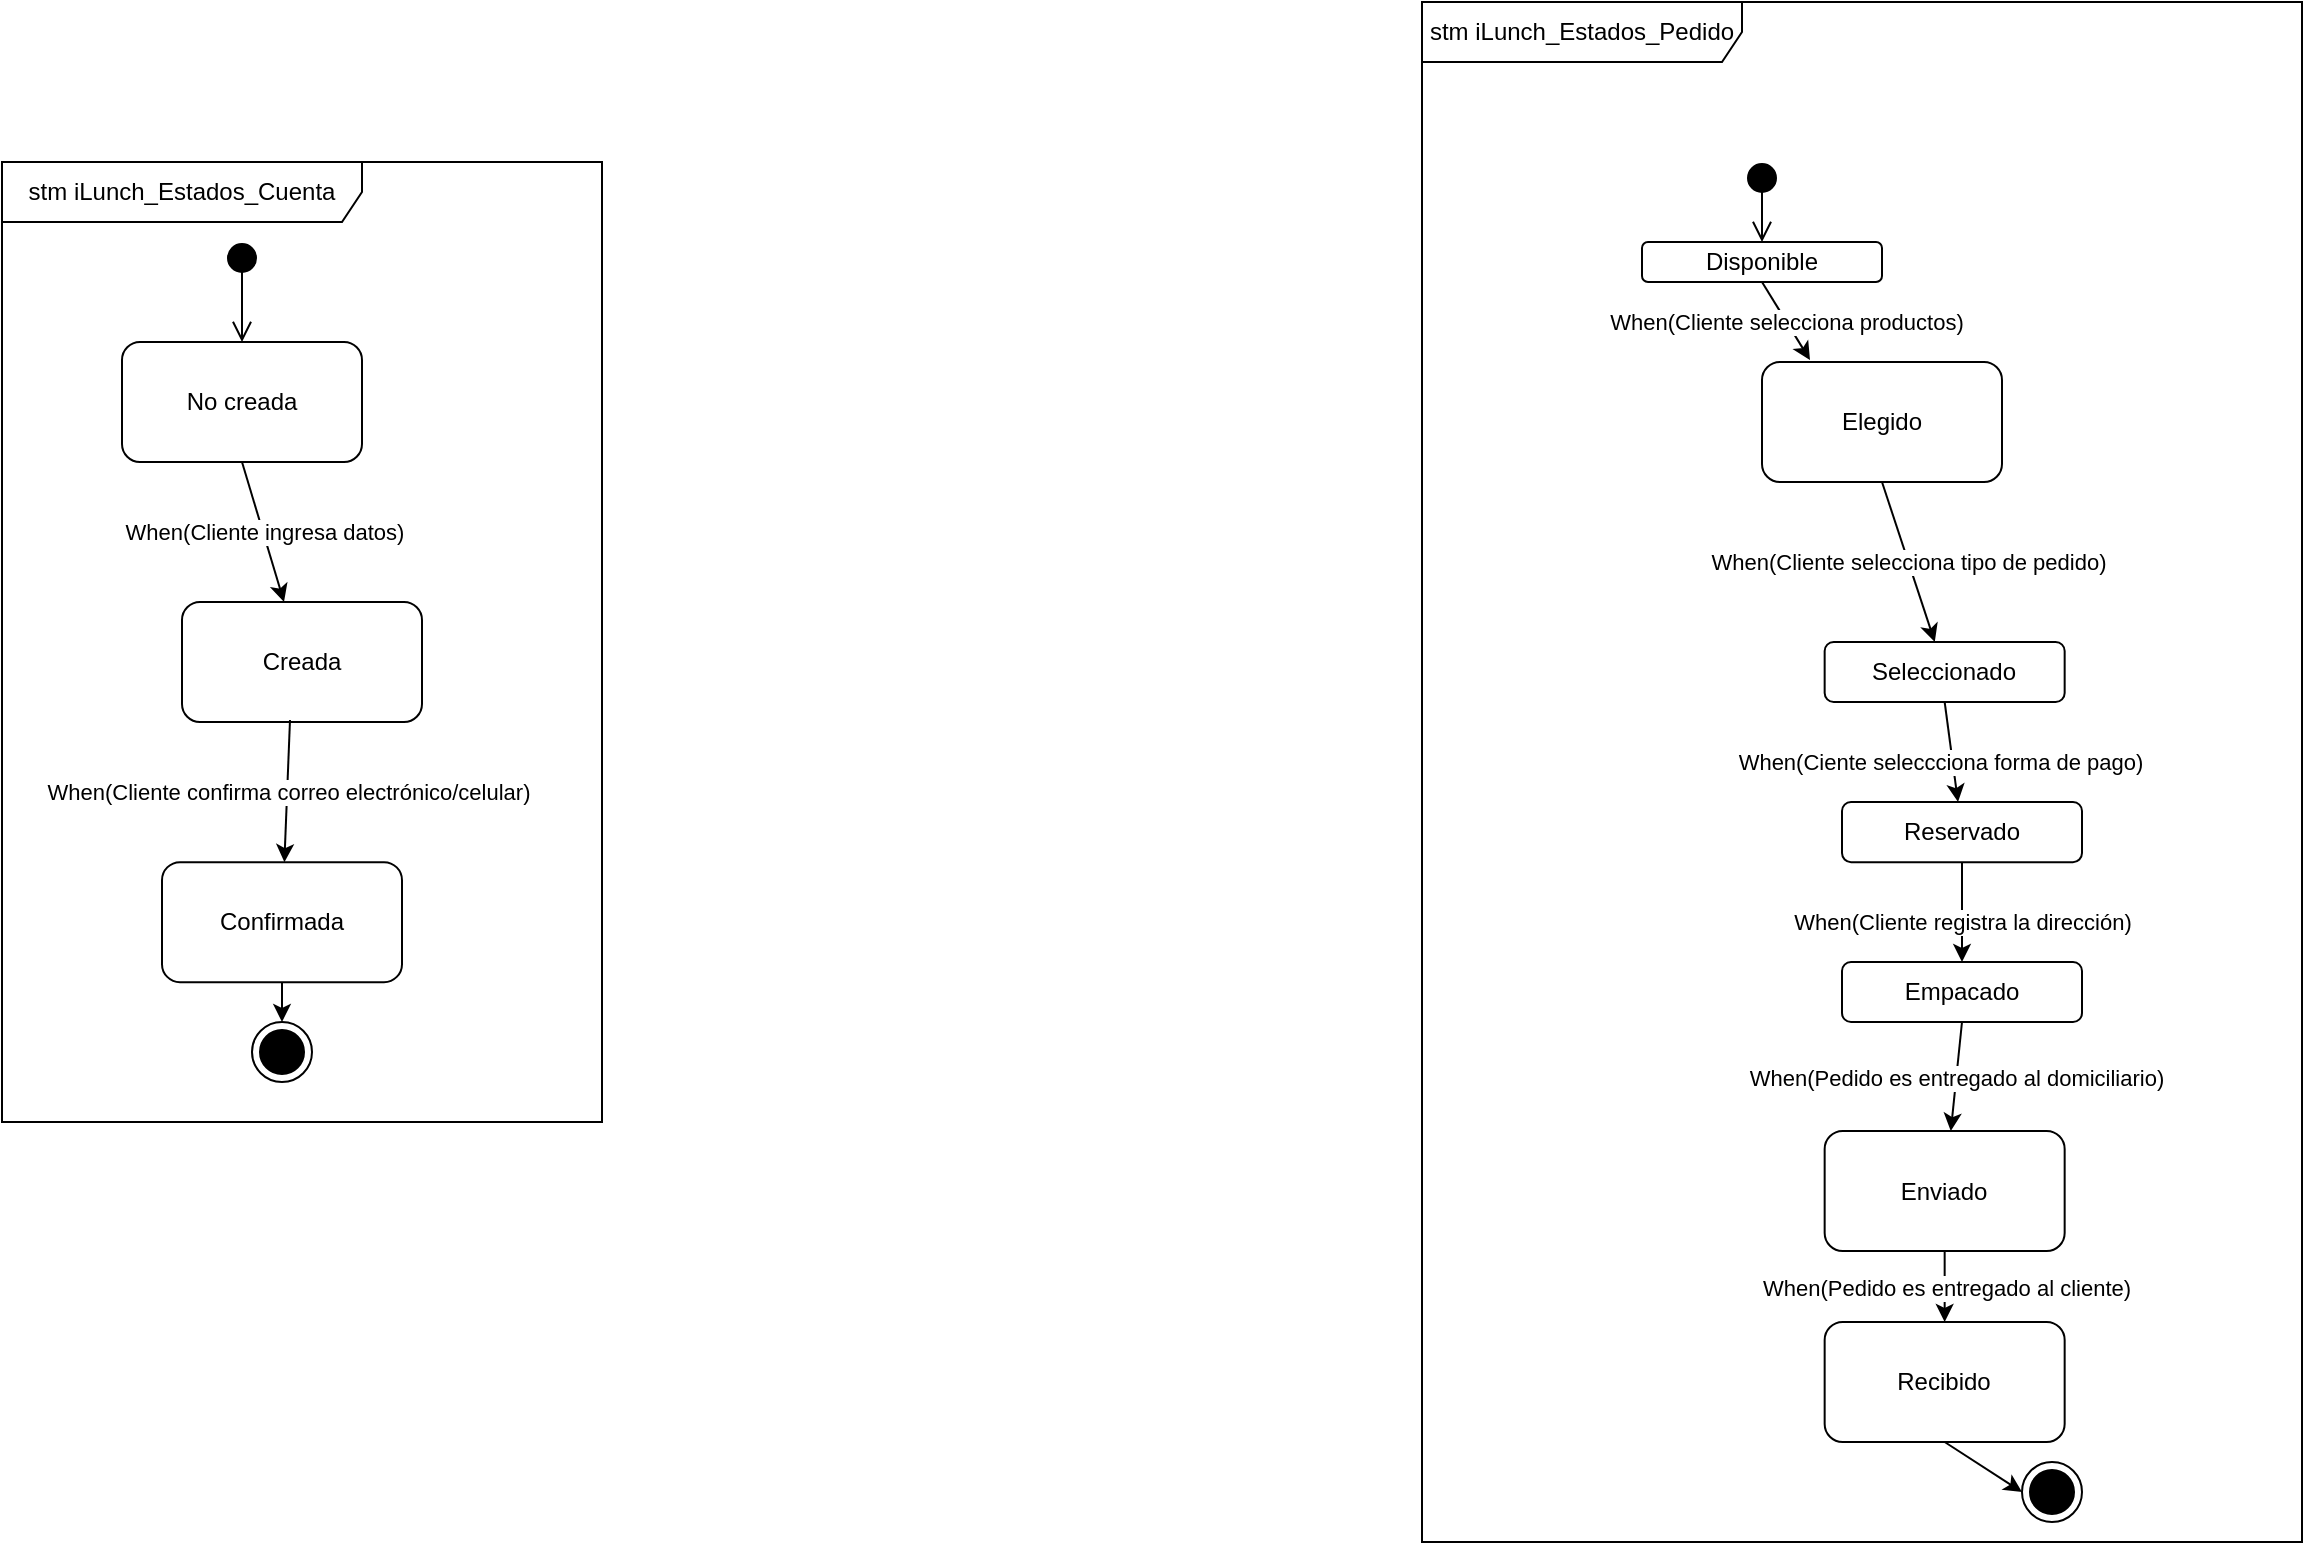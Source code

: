 <mxfile version="14.9.3" type="github">
  <diagram id="M12qITSkw9JV9opQ0eIB" name="Page-1">
    <mxGraphModel dx="1695" dy="482" grid="1" gridSize="10" guides="1" tooltips="1" connect="1" arrows="1" fold="1" page="1" pageScale="1" pageWidth="827" pageHeight="1169" math="0" shadow="0">
      <root>
        <mxCell id="0" />
        <mxCell id="1" parent="0" />
        <mxCell id="YFrUsNVZUO-yMZGz8kpX-1" value="stm iLunch_Estados_Pedido" style="shape=umlFrame;whiteSpace=wrap;html=1;width=160;height=30;" vertex="1" parent="1">
          <mxGeometry x="40" y="20" width="440" height="770" as="geometry" />
        </mxCell>
        <mxCell id="YFrUsNVZUO-yMZGz8kpX-7" value="Disponible" style="rounded=1;whiteSpace=wrap;html=1;strokeColor=#000000;" vertex="1" parent="1">
          <mxGeometry x="150" y="140" width="120" height="20" as="geometry" />
        </mxCell>
        <mxCell id="YFrUsNVZUO-yMZGz8kpX-9" value="" style="html=1;verticalAlign=bottom;startArrow=circle;startFill=1;endArrow=open;startSize=6;endSize=8;strokeColor=#000000;entryX=0.5;entryY=0;entryDx=0;entryDy=0;" edge="1" parent="1" target="YFrUsNVZUO-yMZGz8kpX-7">
          <mxGeometry width="80" relative="1" as="geometry">
            <mxPoint x="210" y="100" as="sourcePoint" />
            <mxPoint x="230" y="150" as="targetPoint" />
          </mxGeometry>
        </mxCell>
        <mxCell id="YFrUsNVZUO-yMZGz8kpX-11" value="" style="endArrow=classic;html=1;strokeColor=#000000;exitX=0.5;exitY=1;exitDx=0;exitDy=0;" edge="1" parent="1" source="YFrUsNVZUO-yMZGz8kpX-17" target="YFrUsNVZUO-yMZGz8kpX-13">
          <mxGeometry relative="1" as="geometry">
            <mxPoint x="370" y="180" as="sourcePoint" />
            <mxPoint x="610" y="220" as="targetPoint" />
            <Array as="points" />
          </mxGeometry>
        </mxCell>
        <mxCell id="YFrUsNVZUO-yMZGz8kpX-12" value="When(Cliente selecciona tipo de pedido)" style="edgeLabel;resizable=0;html=1;align=center;verticalAlign=middle;" connectable="0" vertex="1" parent="YFrUsNVZUO-yMZGz8kpX-11">
          <mxGeometry relative="1" as="geometry" />
        </mxCell>
        <mxCell id="YFrUsNVZUO-yMZGz8kpX-13" value="Seleccionado" style="rounded=1;whiteSpace=wrap;html=1;strokeColor=#000000;" vertex="1" parent="1">
          <mxGeometry x="241.33" y="340" width="120" height="30" as="geometry" />
        </mxCell>
        <mxCell id="YFrUsNVZUO-yMZGz8kpX-14" value="" style="endArrow=classic;html=1;strokeColor=#000000;exitX=0.5;exitY=1;exitDx=0;exitDy=0;" edge="1" parent="1" source="YFrUsNVZUO-yMZGz8kpX-13" target="YFrUsNVZUO-yMZGz8kpX-16">
          <mxGeometry relative="1" as="geometry">
            <mxPoint x="361.33" y="269.93" as="sourcePoint" />
            <mxPoint x="461.33" y="269.93" as="targetPoint" />
          </mxGeometry>
        </mxCell>
        <mxCell id="YFrUsNVZUO-yMZGz8kpX-15" value="When(Ciente seleccciona forma de pago)" style="edgeLabel;resizable=0;html=1;align=center;verticalAlign=middle;" connectable="0" vertex="1" parent="YFrUsNVZUO-yMZGz8kpX-14">
          <mxGeometry relative="1" as="geometry">
            <mxPoint x="-6" y="5" as="offset" />
          </mxGeometry>
        </mxCell>
        <mxCell id="YFrUsNVZUO-yMZGz8kpX-16" value="Reservado" style="rounded=1;whiteSpace=wrap;html=1;strokeColor=#000000;" vertex="1" parent="1">
          <mxGeometry x="250" y="420.0" width="120" height="30.07" as="geometry" />
        </mxCell>
        <mxCell id="YFrUsNVZUO-yMZGz8kpX-17" value="Elegido" style="rounded=1;whiteSpace=wrap;html=1;strokeColor=#000000;" vertex="1" parent="1">
          <mxGeometry x="210" y="200" width="120" height="60" as="geometry" />
        </mxCell>
        <mxCell id="YFrUsNVZUO-yMZGz8kpX-18" value="" style="endArrow=classic;html=1;strokeColor=#000000;exitX=0.5;exitY=1;exitDx=0;exitDy=0;entryX=0.2;entryY=-0.017;entryDx=0;entryDy=0;entryPerimeter=0;" edge="1" parent="1" source="YFrUsNVZUO-yMZGz8kpX-7" target="YFrUsNVZUO-yMZGz8kpX-17">
          <mxGeometry relative="1" as="geometry">
            <mxPoint x="370" y="280" as="sourcePoint" />
            <mxPoint x="470" y="280" as="targetPoint" />
          </mxGeometry>
        </mxCell>
        <mxCell id="YFrUsNVZUO-yMZGz8kpX-19" value="When(Cliente selecciona productos)" style="edgeLabel;resizable=0;html=1;align=center;verticalAlign=middle;" connectable="0" vertex="1" parent="YFrUsNVZUO-yMZGz8kpX-18">
          <mxGeometry relative="1" as="geometry" />
        </mxCell>
        <mxCell id="YFrUsNVZUO-yMZGz8kpX-20" value="" style="endArrow=classic;html=1;strokeColor=#000000;exitX=0.5;exitY=1;exitDx=0;exitDy=0;" edge="1" parent="1" source="YFrUsNVZUO-yMZGz8kpX-16" target="YFrUsNVZUO-yMZGz8kpX-22">
          <mxGeometry relative="1" as="geometry">
            <mxPoint x="370" y="580" as="sourcePoint" />
            <mxPoint x="550" y="510" as="targetPoint" />
          </mxGeometry>
        </mxCell>
        <mxCell id="YFrUsNVZUO-yMZGz8kpX-21" value="When(Cliente registra la dirección)" style="edgeLabel;resizable=0;html=1;align=center;verticalAlign=middle;" connectable="0" vertex="1" parent="YFrUsNVZUO-yMZGz8kpX-20">
          <mxGeometry relative="1" as="geometry">
            <mxPoint y="5" as="offset" />
          </mxGeometry>
        </mxCell>
        <mxCell id="YFrUsNVZUO-yMZGz8kpX-22" value="Empacado" style="rounded=1;whiteSpace=wrap;html=1;strokeColor=#000000;" vertex="1" parent="1">
          <mxGeometry x="250" y="500" width="120" height="30" as="geometry" />
        </mxCell>
        <mxCell id="YFrUsNVZUO-yMZGz8kpX-23" value="" style="endArrow=classic;html=1;strokeColor=#000000;exitX=0.5;exitY=1;exitDx=0;exitDy=0;" edge="1" parent="1" source="YFrUsNVZUO-yMZGz8kpX-22" target="YFrUsNVZUO-yMZGz8kpX-25">
          <mxGeometry relative="1" as="geometry">
            <mxPoint x="370" y="580" as="sourcePoint" />
            <mxPoint x="470" y="580" as="targetPoint" />
          </mxGeometry>
        </mxCell>
        <mxCell id="YFrUsNVZUO-yMZGz8kpX-24" value="When(Pedido es entregado al domiciliario)" style="edgeLabel;resizable=0;html=1;align=center;verticalAlign=middle;" connectable="0" vertex="1" parent="YFrUsNVZUO-yMZGz8kpX-23">
          <mxGeometry relative="1" as="geometry" />
        </mxCell>
        <mxCell id="YFrUsNVZUO-yMZGz8kpX-25" value="Enviado" style="rounded=1;whiteSpace=wrap;html=1;strokeColor=#000000;" vertex="1" parent="1">
          <mxGeometry x="241.33" y="584.5" width="120" height="60" as="geometry" />
        </mxCell>
        <mxCell id="YFrUsNVZUO-yMZGz8kpX-26" value="" style="endArrow=classic;html=1;strokeColor=#000000;exitX=0.5;exitY=1;exitDx=0;exitDy=0;" edge="1" parent="1" source="YFrUsNVZUO-yMZGz8kpX-25" target="YFrUsNVZUO-yMZGz8kpX-28">
          <mxGeometry relative="1" as="geometry">
            <mxPoint x="370" y="580" as="sourcePoint" />
            <mxPoint x="470" y="580" as="targetPoint" />
          </mxGeometry>
        </mxCell>
        <mxCell id="YFrUsNVZUO-yMZGz8kpX-27" value="When(Pedido es entregado al cliente)" style="edgeLabel;resizable=0;html=1;align=center;verticalAlign=middle;" connectable="0" vertex="1" parent="YFrUsNVZUO-yMZGz8kpX-26">
          <mxGeometry relative="1" as="geometry" />
        </mxCell>
        <mxCell id="YFrUsNVZUO-yMZGz8kpX-28" value="Recibido" style="rounded=1;whiteSpace=wrap;html=1;strokeColor=#000000;" vertex="1" parent="1">
          <mxGeometry x="241.33" y="680" width="120" height="60" as="geometry" />
        </mxCell>
        <mxCell id="YFrUsNVZUO-yMZGz8kpX-29" value="" style="ellipse;html=1;shape=endState;fillColor=#000000;" vertex="1" parent="1">
          <mxGeometry x="340" y="750" width="30" height="30" as="geometry" />
        </mxCell>
        <mxCell id="YFrUsNVZUO-yMZGz8kpX-30" value="" style="endArrow=classic;html=1;strokeColor=#000000;entryX=0;entryY=0.5;entryDx=0;entryDy=0;exitX=0.5;exitY=1;exitDx=0;exitDy=0;" edge="1" parent="1" source="YFrUsNVZUO-yMZGz8kpX-28" target="YFrUsNVZUO-yMZGz8kpX-29">
          <mxGeometry width="50" height="50" relative="1" as="geometry">
            <mxPoint x="390" y="610" as="sourcePoint" />
            <mxPoint x="440" y="560" as="targetPoint" />
          </mxGeometry>
        </mxCell>
        <mxCell id="YFrUsNVZUO-yMZGz8kpX-31" value="stm iLunch_Estados_Cuenta" style="shape=umlFrame;whiteSpace=wrap;html=1;strokeColor=#000000;width=180;height=30;" vertex="1" parent="1">
          <mxGeometry x="-670" y="100" width="300" height="480" as="geometry" />
        </mxCell>
        <mxCell id="YFrUsNVZUO-yMZGz8kpX-32" value="" style="html=1;verticalAlign=bottom;startArrow=circle;startFill=1;endArrow=open;startSize=6;endSize=8;strokeColor=#000000;" edge="1" parent="1" target="YFrUsNVZUO-yMZGz8kpX-33">
          <mxGeometry x="-1" y="-20" width="80" relative="1" as="geometry">
            <mxPoint x="-550" y="140" as="sourcePoint" />
            <mxPoint x="-470" y="160" as="targetPoint" />
            <Array as="points">
              <mxPoint x="-550" y="140" />
            </Array>
            <mxPoint x="20" y="-20" as="offset" />
          </mxGeometry>
        </mxCell>
        <mxCell id="YFrUsNVZUO-yMZGz8kpX-33" value="No creada" style="rounded=1;whiteSpace=wrap;html=1;strokeColor=#000000;" vertex="1" parent="1">
          <mxGeometry x="-610" y="190" width="120" height="60" as="geometry" />
        </mxCell>
        <mxCell id="YFrUsNVZUO-yMZGz8kpX-34" value="" style="endArrow=classic;html=1;strokeColor=#000000;exitX=0.5;exitY=1;exitDx=0;exitDy=0;" edge="1" parent="1" source="YFrUsNVZUO-yMZGz8kpX-33" target="YFrUsNVZUO-yMZGz8kpX-36">
          <mxGeometry relative="1" as="geometry">
            <mxPoint x="-370" y="250" as="sourcePoint" />
            <mxPoint x="-270" y="250" as="targetPoint" />
          </mxGeometry>
        </mxCell>
        <mxCell id="YFrUsNVZUO-yMZGz8kpX-35" value="When(Cliente ingresa datos)" style="edgeLabel;resizable=0;html=1;align=center;verticalAlign=middle;" connectable="0" vertex="1" parent="YFrUsNVZUO-yMZGz8kpX-34">
          <mxGeometry relative="1" as="geometry" />
        </mxCell>
        <mxCell id="YFrUsNVZUO-yMZGz8kpX-36" value="Creada" style="rounded=1;whiteSpace=wrap;html=1;strokeColor=#000000;" vertex="1" parent="1">
          <mxGeometry x="-580" y="320" width="120" height="60" as="geometry" />
        </mxCell>
        <mxCell id="YFrUsNVZUO-yMZGz8kpX-37" value="" style="endArrow=classic;html=1;strokeColor=#000000;exitX=0.45;exitY=0.983;exitDx=0;exitDy=0;exitPerimeter=0;" edge="1" parent="1" source="YFrUsNVZUO-yMZGz8kpX-36" target="YFrUsNVZUO-yMZGz8kpX-40">
          <mxGeometry relative="1" as="geometry">
            <mxPoint x="-370" y="440" as="sourcePoint" />
            <mxPoint x="-290" y="440" as="targetPoint" />
          </mxGeometry>
        </mxCell>
        <mxCell id="YFrUsNVZUO-yMZGz8kpX-38" value="When(Cliente confirma correo electrónico/celular)" style="edgeLabel;resizable=0;html=1;align=center;verticalAlign=middle;" connectable="0" vertex="1" parent="YFrUsNVZUO-yMZGz8kpX-37">
          <mxGeometry relative="1" as="geometry" />
        </mxCell>
        <mxCell id="YFrUsNVZUO-yMZGz8kpX-40" value="Confirmada" style="rounded=1;whiteSpace=wrap;html=1;strokeColor=#000000;" vertex="1" parent="1">
          <mxGeometry x="-590" y="450.07" width="120" height="60" as="geometry" />
        </mxCell>
        <mxCell id="YFrUsNVZUO-yMZGz8kpX-41" value="" style="endArrow=classic;html=1;strokeColor=#000000;exitX=0.5;exitY=1;exitDx=0;exitDy=0;entryX=0.5;entryY=0;entryDx=0;entryDy=0;" edge="1" parent="1" source="YFrUsNVZUO-yMZGz8kpX-40" target="YFrUsNVZUO-yMZGz8kpX-42">
          <mxGeometry width="50" height="50" relative="1" as="geometry">
            <mxPoint x="-350" y="460" as="sourcePoint" />
            <mxPoint x="-530" y="530" as="targetPoint" />
          </mxGeometry>
        </mxCell>
        <mxCell id="YFrUsNVZUO-yMZGz8kpX-42" value="" style="ellipse;html=1;shape=endState;fillColor=#000000;" vertex="1" parent="1">
          <mxGeometry x="-545" y="530" width="30" height="30" as="geometry" />
        </mxCell>
      </root>
    </mxGraphModel>
  </diagram>
</mxfile>
